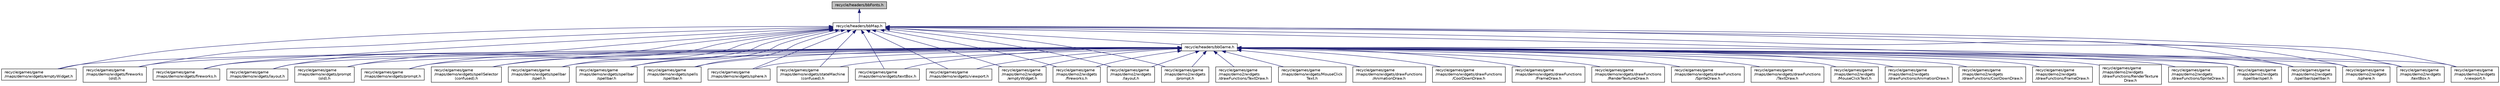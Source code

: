 digraph "recycle/headers/bbFonts.h"
{
 // LATEX_PDF_SIZE
  edge [fontname="Helvetica",fontsize="10",labelfontname="Helvetica",labelfontsize="10"];
  node [fontname="Helvetica",fontsize="10",shape=record];
  Node1 [label="recycle/headers/bbFonts.h",height=0.2,width=0.4,color="black", fillcolor="grey75", style="filled", fontcolor="black",tooltip=" "];
  Node1 -> Node2 [dir="back",color="midnightblue",fontsize="10",style="solid",fontname="Helvetica"];
  Node2 [label="recycle/headers/bbMap.h",height=0.2,width=0.4,color="black", fillcolor="white", style="filled",URL="$bbMap_8h.html",tooltip="bbMap stores game data pertaining to one map in the game"];
  Node2 -> Node3 [dir="back",color="midnightblue",fontsize="10",style="solid",fontname="Helvetica"];
  Node3 [label="recycle/games/game\l/maps/demo/widgets/emptyWidget.h",height=0.2,width=0.4,color="black", fillcolor="white", style="filled",URL="$widgets_2emptyWidget_8h.html",tooltip="The functions in this folder define the behavior of an object with class bbWidget and type NULL."];
  Node2 -> Node4 [dir="back",color="midnightblue",fontsize="10",style="solid",fontname="Helvetica"];
  Node4 [label="recycle/games/game\l/maps/demo/widgets/fireworks\l(old).h",height=0.2,width=0.4,color="black", fillcolor="white", style="filled",URL="$fireworks_07old_08_8h.html",tooltip="The functions in this file define the behavior of an object with class bbWidget and type fireworks."];
  Node2 -> Node5 [dir="back",color="midnightblue",fontsize="10",style="solid",fontname="Helvetica"];
  Node5 [label="recycle/games/game\l/maps/demo/widgets/fireworks.h",height=0.2,width=0.4,color="black", fillcolor="white", style="filled",URL="$widgets_2fireworks_8h.html",tooltip="The functions in this folder define the behavior of an object with class bbWidget and type fireworks."];
  Node2 -> Node6 [dir="back",color="midnightblue",fontsize="10",style="solid",fontname="Helvetica"];
  Node6 [label="recycle/games/game\l/maps/demo/widgets/layout.h",height=0.2,width=0.4,color="black", fillcolor="white", style="filled",URL="$widgets_2layout_8h.html",tooltip="The functions in this folder define the behavior of an object with class bbWidget and type NULL."];
  Node2 -> Node7 [dir="back",color="midnightblue",fontsize="10",style="solid",fontname="Helvetica"];
  Node7 [label="recycle/games/game\l/maps/demo/widgets/prompt\l(old).h",height=0.2,width=0.4,color="black", fillcolor="white", style="filled",URL="$prompt_07old_08_8h.html",tooltip="The functions in this folder define the behavior of an object with class bbWidget and type prompt."];
  Node2 -> Node8 [dir="back",color="midnightblue",fontsize="10",style="solid",fontname="Helvetica"];
  Node8 [label="recycle/games/game\l/maps/demo/widgets/prompt.h",height=0.2,width=0.4,color="black", fillcolor="white", style="filled",URL="$widgets_2prompt_8h.html",tooltip="The functions in this file define the behavior of an object with class bbWidget and type prompt Promp..."];
  Node2 -> Node9 [dir="back",color="midnightblue",fontsize="10",style="solid",fontname="Helvetica"];
  Node9 [label="recycle/games/game\l/maps/demo/widgets/spellSelector\l(confused).h",height=0.2,width=0.4,color="black", fillcolor="white", style="filled",URL="$spellSelector_07confused_08_8h.html",tooltip=" "];
  Node2 -> Node10 [dir="back",color="midnightblue",fontsize="10",style="solid",fontname="Helvetica"];
  Node10 [label="recycle/games/game\l/maps/demo/widgets/spellbar\l/spell.h",height=0.2,width=0.4,color="black", fillcolor="white", style="filled",URL="$widgets_2spellbar_2spell_8h.html",tooltip=" "];
  Node2 -> Node11 [dir="back",color="midnightblue",fontsize="10",style="solid",fontname="Helvetica"];
  Node11 [label="recycle/games/game\l/maps/demo/widgets/spellbar\l/spellbar.h",height=0.2,width=0.4,color="black", fillcolor="white", style="filled",URL="$widgets_2spellbar_2spellbar_8h.html",tooltip=" "];
  Node2 -> Node12 [dir="back",color="midnightblue",fontsize="10",style="solid",fontname="Helvetica"];
  Node12 [label="recycle/games/game\l/maps/demo/widgets/spells\l/spellbar.h",height=0.2,width=0.4,color="black", fillcolor="white", style="filled",URL="$widgets_2spells_2spellbar_8h.html",tooltip="The functions in this file define the behavior of an object with class bbWidget and type spellBar and..."];
  Node2 -> Node13 [dir="back",color="midnightblue",fontsize="10",style="solid",fontname="Helvetica"];
  Node13 [label="recycle/games/game\l/maps/demo/widgets/sphere.h",height=0.2,width=0.4,color="black", fillcolor="white", style="filled",URL="$widgets_2sphere_8h.html",tooltip="The functions in this file define the behavior of an object with class bbWidget and type Sphere The s..."];
  Node2 -> Node14 [dir="back",color="midnightblue",fontsize="10",style="solid",fontname="Helvetica"];
  Node14 [label="recycle/games/game\l/maps/demo/widgets/stateMachine\l(confused).h",height=0.2,width=0.4,color="black", fillcolor="white", style="filled",URL="$stateMachine_07confused_08_8h.html",tooltip=" "];
  Node2 -> Node15 [dir="back",color="midnightblue",fontsize="10",style="solid",fontname="Helvetica"];
  Node15 [label="recycle/games/game\l/maps/demo/widgets/textBox.h",height=0.2,width=0.4,color="black", fillcolor="white", style="filled",URL="$widgets_2textBox_8h.html",tooltip="The functions in this file define the behavior of an object with class bbWidget and type textBox."];
  Node2 -> Node16 [dir="back",color="midnightblue",fontsize="10",style="solid",fontname="Helvetica"];
  Node16 [label="recycle/games/game\l/maps/demo/widgets/viewport.h",height=0.2,width=0.4,color="black", fillcolor="white", style="filled",URL="$widgets_2viewport_8h.html",tooltip="The functions in this folder define the behavior of an object with class bbWidget and type NULL."];
  Node2 -> Node17 [dir="back",color="midnightblue",fontsize="10",style="solid",fontname="Helvetica"];
  Node17 [label="recycle/games/game\l/maps/demo2/widgets\l/emptyWidget.h",height=0.2,width=0.4,color="black", fillcolor="white", style="filled",URL="$_2widgets_2emptyWidget_8h.html",tooltip="The functions in this folder define the behavior of an object with class bbWidget and type NULL."];
  Node2 -> Node18 [dir="back",color="midnightblue",fontsize="10",style="solid",fontname="Helvetica"];
  Node18 [label="recycle/games/game\l/maps/demo2/widgets\l/fireworks.h",height=0.2,width=0.4,color="black", fillcolor="white", style="filled",URL="$_2widgets_2fireworks_8h.html",tooltip="The functions in this folder define the behavior of an object with class bbWidget and type fireworks."];
  Node2 -> Node19 [dir="back",color="midnightblue",fontsize="10",style="solid",fontname="Helvetica"];
  Node19 [label="recycle/games/game\l/maps/demo2/widgets\l/layout.h",height=0.2,width=0.4,color="black", fillcolor="white", style="filled",URL="$_2widgets_2layout_8h.html",tooltip="The functions in this folder define the behavior of an object with class bbWidget and type NULL."];
  Node2 -> Node20 [dir="back",color="midnightblue",fontsize="10",style="solid",fontname="Helvetica"];
  Node20 [label="recycle/games/game\l/maps/demo2/widgets\l/prompt.h",height=0.2,width=0.4,color="black", fillcolor="white", style="filled",URL="$_2widgets_2prompt_8h.html",tooltip="The functions in this file define the behavior of an object with class bbWidget and type prompt Promp..."];
  Node2 -> Node21 [dir="back",color="midnightblue",fontsize="10",style="solid",fontname="Helvetica"];
  Node21 [label="recycle/games/game\l/maps/demo2/widgets\l/spellbar/spell.h",height=0.2,width=0.4,color="black", fillcolor="white", style="filled",URL="$_2widgets_2spellbar_2spell_8h.html",tooltip=" "];
  Node2 -> Node22 [dir="back",color="midnightblue",fontsize="10",style="solid",fontname="Helvetica"];
  Node22 [label="recycle/games/game\l/maps/demo2/widgets\l/spellbar/spellbar.h",height=0.2,width=0.4,color="black", fillcolor="white", style="filled",URL="$_2widgets_2spellbar_2spellbar_8h.html",tooltip=" "];
  Node2 -> Node23 [dir="back",color="midnightblue",fontsize="10",style="solid",fontname="Helvetica"];
  Node23 [label="recycle/games/game\l/maps/demo2/widgets\l/sphere.h",height=0.2,width=0.4,color="black", fillcolor="white", style="filled",URL="$_2widgets_2sphere_8h.html",tooltip="The functions in this file define the behavior of an object with class bbWidget and type Sphere The s..."];
  Node2 -> Node24 [dir="back",color="midnightblue",fontsize="10",style="solid",fontname="Helvetica"];
  Node24 [label="recycle/games/game\l/maps/demo2/widgets\l/textBox.h",height=0.2,width=0.4,color="black", fillcolor="white", style="filled",URL="$_2widgets_2textBox_8h.html",tooltip="The functions in this file define the behavior of an object with class bbWidget and type textBox."];
  Node2 -> Node25 [dir="back",color="midnightblue",fontsize="10",style="solid",fontname="Helvetica"];
  Node25 [label="recycle/games/game\l/maps/demo2/widgets\l/viewport.h",height=0.2,width=0.4,color="black", fillcolor="white", style="filled",URL="$_2widgets_2viewport_8h.html",tooltip="The functions in this folder define the behavior of an object with class bbWidget and type NULL."];
  Node2 -> Node26 [dir="back",color="midnightblue",fontsize="10",style="solid",fontname="Helvetica"];
  Node26 [label="recycle/headers/bbGame.h",height=0.2,width=0.4,color="black", fillcolor="white", style="filled",URL="$bbGame_8h.html",tooltip=" "];
  Node26 -> Node27 [dir="back",color="midnightblue",fontsize="10",style="solid",fontname="Helvetica"];
  Node27 [label="recycle/games/game\l/maps/demo/widgets/MouseClick\lText.h",height=0.2,width=0.4,color="black", fillcolor="white", style="filled",URL="$widgets_2MouseClickText_8h.html",tooltip=" "];
  Node26 -> Node28 [dir="back",color="midnightblue",fontsize="10",style="solid",fontname="Helvetica"];
  Node28 [label="recycle/games/game\l/maps/demo/widgets/drawFunctions\l/AnimationDraw.h",height=0.2,width=0.4,color="black", fillcolor="white", style="filled",URL="$widgets_2drawFunctions_2AnimationDraw_8h.html",tooltip=" "];
  Node26 -> Node29 [dir="back",color="midnightblue",fontsize="10",style="solid",fontname="Helvetica"];
  Node29 [label="recycle/games/game\l/maps/demo/widgets/drawFunctions\l/CoolDownDraw.h",height=0.2,width=0.4,color="black", fillcolor="white", style="filled",URL="$widgets_2drawFunctions_2CoolDownDraw_8h.html",tooltip=" "];
  Node26 -> Node30 [dir="back",color="midnightblue",fontsize="10",style="solid",fontname="Helvetica"];
  Node30 [label="recycle/games/game\l/maps/demo/widgets/drawFunctions\l/FrameDraw.h",height=0.2,width=0.4,color="black", fillcolor="white", style="filled",URL="$widgets_2drawFunctions_2FrameDraw_8h.html",tooltip=" "];
  Node26 -> Node31 [dir="back",color="midnightblue",fontsize="10",style="solid",fontname="Helvetica"];
  Node31 [label="recycle/games/game\l/maps/demo/widgets/drawFunctions\l/RenderTextureDraw.h",height=0.2,width=0.4,color="black", fillcolor="white", style="filled",URL="$widgets_2drawFunctions_2RenderTextureDraw_8h.html",tooltip=" "];
  Node26 -> Node32 [dir="back",color="midnightblue",fontsize="10",style="solid",fontname="Helvetica"];
  Node32 [label="recycle/games/game\l/maps/demo/widgets/drawFunctions\l/SpriteDraw.h",height=0.2,width=0.4,color="black", fillcolor="white", style="filled",URL="$widgets_2drawFunctions_2SpriteDraw_8h.html",tooltip=" "];
  Node26 -> Node33 [dir="back",color="midnightblue",fontsize="10",style="solid",fontname="Helvetica"];
  Node33 [label="recycle/games/game\l/maps/demo/widgets/drawFunctions\l/TextDraw.h",height=0.2,width=0.4,color="black", fillcolor="white", style="filled",URL="$widgets_2drawFunctions_2TextDraw_8h.html",tooltip=" "];
  Node26 -> Node3 [dir="back",color="midnightblue",fontsize="10",style="solid",fontname="Helvetica"];
  Node26 -> Node4 [dir="back",color="midnightblue",fontsize="10",style="solid",fontname="Helvetica"];
  Node26 -> Node5 [dir="back",color="midnightblue",fontsize="10",style="solid",fontname="Helvetica"];
  Node26 -> Node6 [dir="back",color="midnightblue",fontsize="10",style="solid",fontname="Helvetica"];
  Node26 -> Node7 [dir="back",color="midnightblue",fontsize="10",style="solid",fontname="Helvetica"];
  Node26 -> Node8 [dir="back",color="midnightblue",fontsize="10",style="solid",fontname="Helvetica"];
  Node26 -> Node9 [dir="back",color="midnightblue",fontsize="10",style="solid",fontname="Helvetica"];
  Node26 -> Node10 [dir="back",color="midnightblue",fontsize="10",style="solid",fontname="Helvetica"];
  Node26 -> Node11 [dir="back",color="midnightblue",fontsize="10",style="solid",fontname="Helvetica"];
  Node26 -> Node12 [dir="back",color="midnightblue",fontsize="10",style="solid",fontname="Helvetica"];
  Node26 -> Node13 [dir="back",color="midnightblue",fontsize="10",style="solid",fontname="Helvetica"];
  Node26 -> Node14 [dir="back",color="midnightblue",fontsize="10",style="solid",fontname="Helvetica"];
  Node26 -> Node15 [dir="back",color="midnightblue",fontsize="10",style="solid",fontname="Helvetica"];
  Node26 -> Node16 [dir="back",color="midnightblue",fontsize="10",style="solid",fontname="Helvetica"];
  Node26 -> Node34 [dir="back",color="midnightblue",fontsize="10",style="solid",fontname="Helvetica"];
  Node34 [label="recycle/games/game\l/maps/demo2/widgets\l/MouseClickText.h",height=0.2,width=0.4,color="black", fillcolor="white", style="filled",URL="$_2widgets_2MouseClickText_8h.html",tooltip=" "];
  Node26 -> Node35 [dir="back",color="midnightblue",fontsize="10",style="solid",fontname="Helvetica"];
  Node35 [label="recycle/games/game\l/maps/demo2/widgets\l/drawFunctions/AnimationDraw.h",height=0.2,width=0.4,color="black", fillcolor="white", style="filled",URL="$_2widgets_2drawFunctions_2AnimationDraw_8h.html",tooltip=" "];
  Node26 -> Node36 [dir="back",color="midnightblue",fontsize="10",style="solid",fontname="Helvetica"];
  Node36 [label="recycle/games/game\l/maps/demo2/widgets\l/drawFunctions/CoolDownDraw.h",height=0.2,width=0.4,color="black", fillcolor="white", style="filled",URL="$_2widgets_2drawFunctions_2CoolDownDraw_8h.html",tooltip=" "];
  Node26 -> Node37 [dir="back",color="midnightblue",fontsize="10",style="solid",fontname="Helvetica"];
  Node37 [label="recycle/games/game\l/maps/demo2/widgets\l/drawFunctions/FrameDraw.h",height=0.2,width=0.4,color="black", fillcolor="white", style="filled",URL="$_2widgets_2drawFunctions_2FrameDraw_8h.html",tooltip=" "];
  Node26 -> Node38 [dir="back",color="midnightblue",fontsize="10",style="solid",fontname="Helvetica"];
  Node38 [label="recycle/games/game\l/maps/demo2/widgets\l/drawFunctions/RenderTexture\lDraw.h",height=0.2,width=0.4,color="black", fillcolor="white", style="filled",URL="$_2widgets_2drawFunctions_2RenderTextureDraw_8h.html",tooltip=" "];
  Node26 -> Node39 [dir="back",color="midnightblue",fontsize="10",style="solid",fontname="Helvetica"];
  Node39 [label="recycle/games/game\l/maps/demo2/widgets\l/drawFunctions/SpriteDraw.h",height=0.2,width=0.4,color="black", fillcolor="white", style="filled",URL="$_2widgets_2drawFunctions_2SpriteDraw_8h.html",tooltip=" "];
  Node26 -> Node40 [dir="back",color="midnightblue",fontsize="10",style="solid",fontname="Helvetica"];
  Node40 [label="recycle/games/game\l/maps/demo2/widgets\l/drawFunctions/TextDraw.h",height=0.2,width=0.4,color="black", fillcolor="white", style="filled",URL="$_2widgets_2drawFunctions_2TextDraw_8h.html",tooltip=" "];
  Node26 -> Node17 [dir="back",color="midnightblue",fontsize="10",style="solid",fontname="Helvetica"];
  Node26 -> Node18 [dir="back",color="midnightblue",fontsize="10",style="solid",fontname="Helvetica"];
  Node26 -> Node19 [dir="back",color="midnightblue",fontsize="10",style="solid",fontname="Helvetica"];
  Node26 -> Node20 [dir="back",color="midnightblue",fontsize="10",style="solid",fontname="Helvetica"];
  Node26 -> Node21 [dir="back",color="midnightblue",fontsize="10",style="solid",fontname="Helvetica"];
  Node26 -> Node22 [dir="back",color="midnightblue",fontsize="10",style="solid",fontname="Helvetica"];
  Node26 -> Node23 [dir="back",color="midnightblue",fontsize="10",style="solid",fontname="Helvetica"];
  Node26 -> Node24 [dir="back",color="midnightblue",fontsize="10",style="solid",fontname="Helvetica"];
  Node26 -> Node25 [dir="back",color="midnightblue",fontsize="10",style="solid",fontname="Helvetica"];
}
